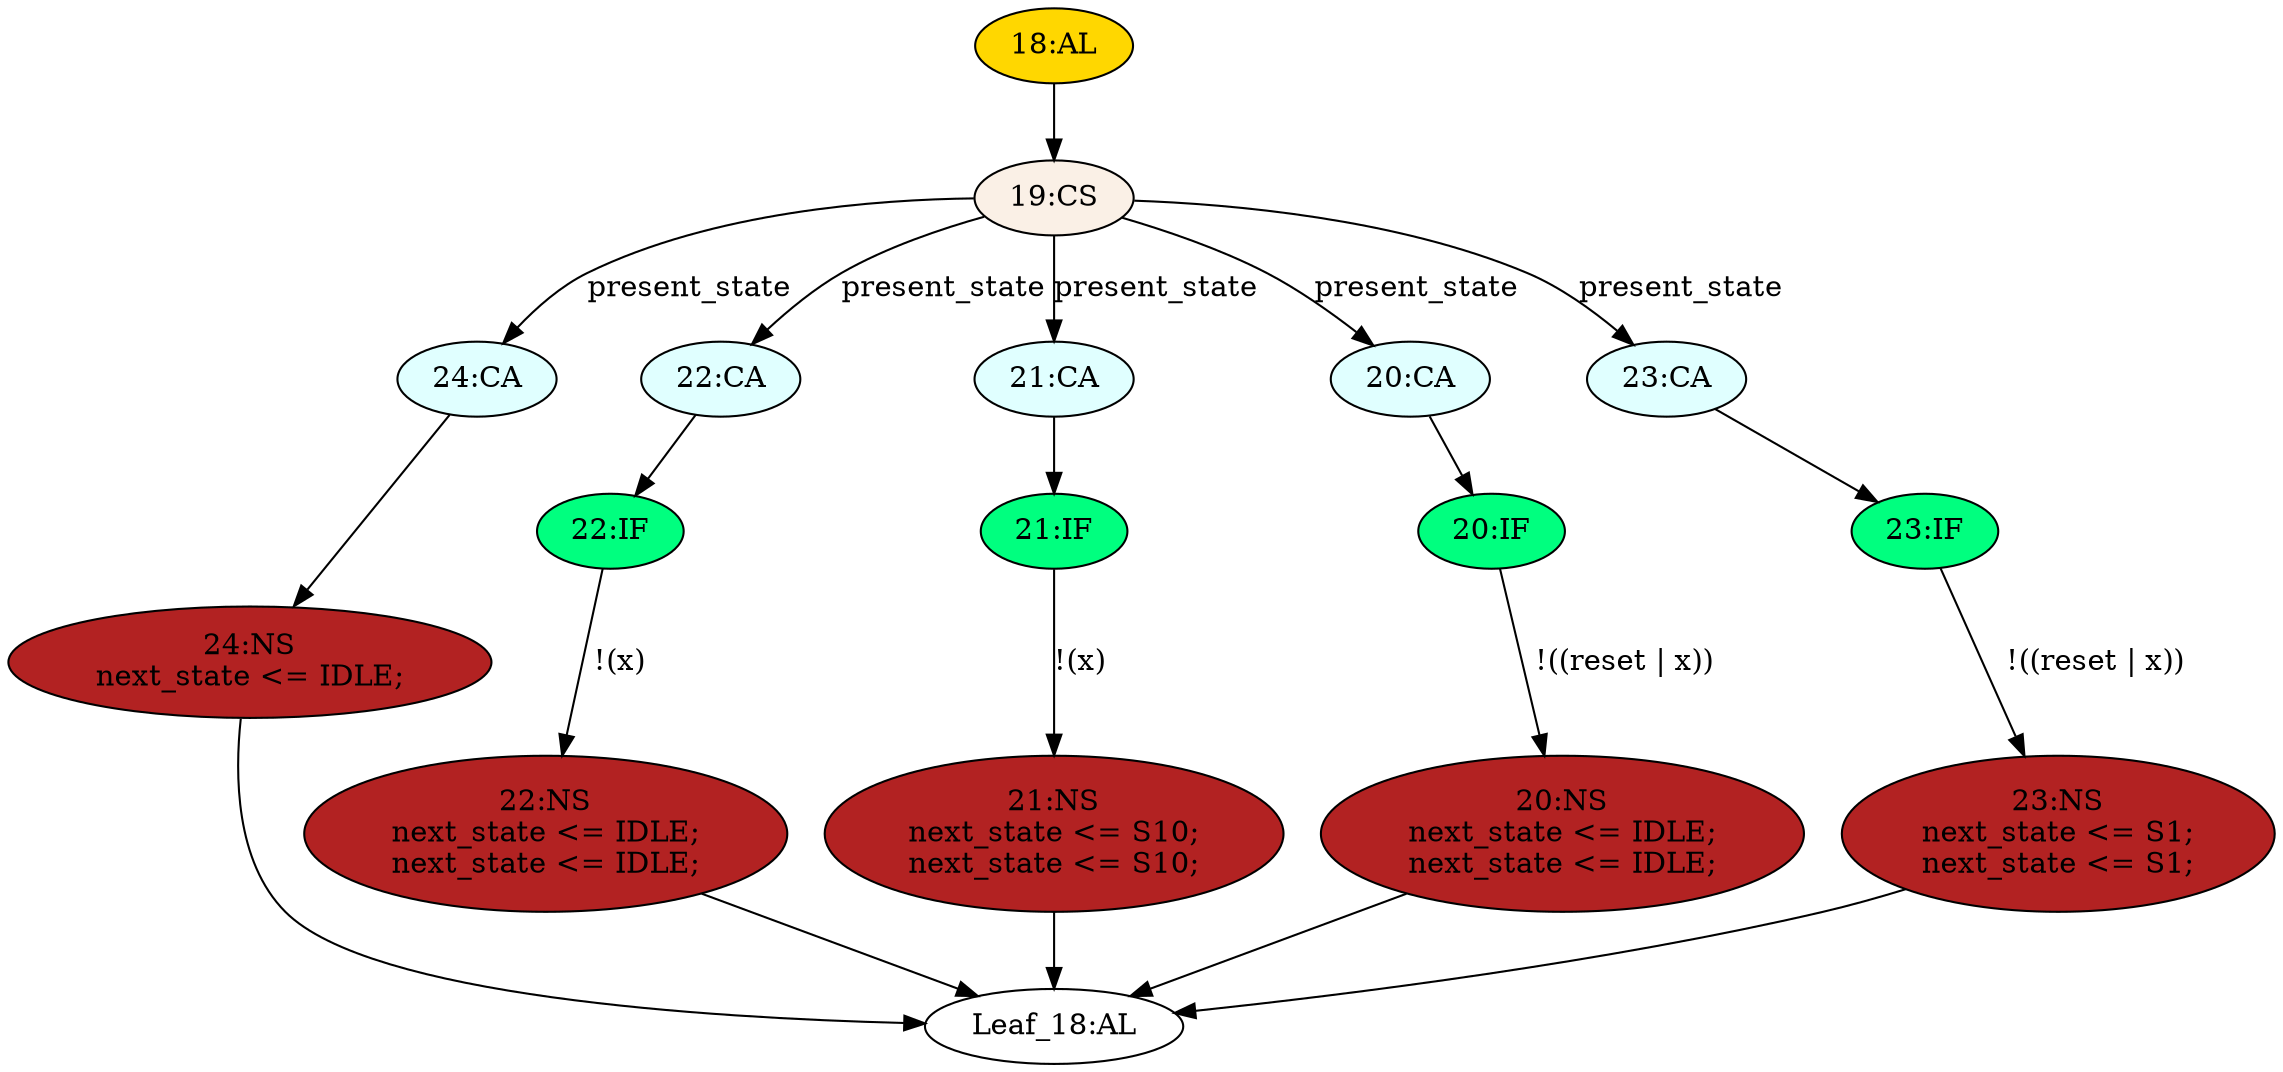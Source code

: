strict digraph "" {
	node [label="\N"];
	"24:CA"	[ast="<pyverilog.vparser.ast.Case object at 0x7f45d2cba650>",
		fillcolor=lightcyan,
		label="24:CA",
		statements="[]",
		style=filled,
		typ=Case];
	"24:NS"	[ast="<pyverilog.vparser.ast.NonblockingSubstitution object at 0x7f45d2cba690>",
		fillcolor=firebrick,
		label="24:NS
next_state <= IDLE;",
		statements="[<pyverilog.vparser.ast.NonblockingSubstitution object at 0x7f45d2cba690>]",
		style=filled,
		typ=NonblockingSubstitution];
	"24:CA" -> "24:NS"	[cond="[]",
		lineno=None];
	"22:IF"	[ast="<pyverilog.vparser.ast.IfStatement object at 0x7f45d2cba7d0>",
		fillcolor=springgreen,
		label="22:IF",
		statements="[]",
		style=filled,
		typ=IfStatement];
	"22:NS"	[ast="<pyverilog.vparser.ast.NonblockingSubstitution object at 0x7f45d2cba810>",
		fillcolor=firebrick,
		label="22:NS
next_state <= IDLE;
next_state <= IDLE;",
		statements="[<pyverilog.vparser.ast.NonblockingSubstitution object at 0x7f45d2cba810>, <pyverilog.vparser.ast.NonblockingSubstitution object \
at 0x7f45d2cba810>]",
		style=filled,
		typ=NonblockingSubstitution];
	"22:IF" -> "22:NS"	[cond="['x']",
		label="!(x)",
		lineno=22];
	"23:NS"	[ast="<pyverilog.vparser.ast.NonblockingSubstitution object at 0x7f45d2cbaad0>",
		fillcolor=firebrick,
		label="23:NS
next_state <= S1;
next_state <= S1;",
		statements="[<pyverilog.vparser.ast.NonblockingSubstitution object at 0x7f45d2cbaad0>, <pyverilog.vparser.ast.NonblockingSubstitution object \
at 0x7f45d2cbaad0>]",
		style=filled,
		typ=NonblockingSubstitution];
	"Leaf_18:AL"	[def_var="['next_state']",
		label="Leaf_18:AL"];
	"23:NS" -> "Leaf_18:AL"	[cond="[]",
		lineno=None];
	"23:IF"	[ast="<pyverilog.vparser.ast.IfStatement object at 0x7f45d2cbacd0>",
		fillcolor=springgreen,
		label="23:IF",
		statements="[]",
		style=filled,
		typ=IfStatement];
	"23:IF" -> "23:NS"	[cond="['reset', 'x']",
		label="!((reset | x))",
		lineno=23];
	"22:CA"	[ast="<pyverilog.vparser.ast.Case object at 0x7f45d2cbac50>",
		fillcolor=lightcyan,
		label="22:CA",
		statements="[]",
		style=filled,
		typ=Case];
	"22:CA" -> "22:IF"	[cond="[]",
		lineno=None];
	"21:CA"	[ast="<pyverilog.vparser.ast.Case object at 0x7f45d2cbaf10>",
		fillcolor=lightcyan,
		label="21:CA",
		statements="[]",
		style=filled,
		typ=Case];
	"21:IF"	[ast="<pyverilog.vparser.ast.IfStatement object at 0x7f45d2cbaf90>",
		fillcolor=springgreen,
		label="21:IF",
		statements="[]",
		style=filled,
		typ=IfStatement];
	"21:CA" -> "21:IF"	[cond="[]",
		lineno=None];
	"21:NS"	[ast="<pyverilog.vparser.ast.NonblockingSubstitution object at 0x7f45d2cbafd0>",
		fillcolor=firebrick,
		label="21:NS
next_state <= S10;
next_state <= S10;",
		statements="[<pyverilog.vparser.ast.NonblockingSubstitution object at 0x7f45d2cbafd0>, <pyverilog.vparser.ast.NonblockingSubstitution object \
at 0x7f45d2cbafd0>]",
		style=filled,
		typ=NonblockingSubstitution];
	"21:IF" -> "21:NS"	[cond="['x']",
		label="!(x)",
		lineno=21];
	"20:IF"	[ast="<pyverilog.vparser.ast.IfStatement object at 0x7f45d2cba150>",
		fillcolor=springgreen,
		label="20:IF",
		statements="[]",
		style=filled,
		typ=IfStatement];
	"20:NS"	[ast="<pyverilog.vparser.ast.NonblockingSubstitution object at 0x7f45d2cba290>",
		fillcolor=firebrick,
		label="20:NS
next_state <= IDLE;
next_state <= IDLE;",
		statements="[<pyverilog.vparser.ast.NonblockingSubstitution object at 0x7f45d2cba290>, <pyverilog.vparser.ast.NonblockingSubstitution object \
at 0x7f45d2cba290>]",
		style=filled,
		typ=NonblockingSubstitution];
	"20:IF" -> "20:NS"	[cond="['reset', 'x']",
		label="!((reset | x))",
		lineno=20];
	"22:NS" -> "Leaf_18:AL"	[cond="[]",
		lineno=None];
	"20:NS" -> "Leaf_18:AL"	[cond="[]",
		lineno=None];
	"20:CA"	[ast="<pyverilog.vparser.ast.Case object at 0x7f45d2559390>",
		fillcolor=lightcyan,
		label="20:CA",
		statements="[]",
		style=filled,
		typ=Case];
	"20:CA" -> "20:IF"	[cond="[]",
		lineno=None];
	"18:AL"	[ast="<pyverilog.vparser.ast.Always object at 0x7f45d2559490>",
		clk_sens=True,
		fillcolor=gold,
		label="18:AL",
		sens="['clk']",
		statements="[]",
		style=filled,
		typ=Always,
		use_var="['reset', 'x', 'present_state']"];
	"19:CS"	[ast="<pyverilog.vparser.ast.CaseStatement object at 0x7f45d25595d0>",
		fillcolor=linen,
		label="19:CS",
		statements="[]",
		style=filled,
		typ=CaseStatement];
	"18:AL" -> "19:CS"	[cond="[]",
		lineno=None];
	"24:NS" -> "Leaf_18:AL"	[cond="[]",
		lineno=None];
	"23:CA"	[ast="<pyverilog.vparser.ast.Case object at 0x7f45d25592d0>",
		fillcolor=lightcyan,
		label="23:CA",
		statements="[]",
		style=filled,
		typ=Case];
	"23:CA" -> "23:IF"	[cond="[]",
		lineno=None];
	"19:CS" -> "24:CA"	[cond="['present_state']",
		label=present_state,
		lineno=19];
	"19:CS" -> "22:CA"	[cond="['present_state']",
		label=present_state,
		lineno=19];
	"19:CS" -> "21:CA"	[cond="['present_state']",
		label=present_state,
		lineno=19];
	"19:CS" -> "20:CA"	[cond="['present_state']",
		label=present_state,
		lineno=19];
	"19:CS" -> "23:CA"	[cond="['present_state']",
		label=present_state,
		lineno=19];
	"21:NS" -> "Leaf_18:AL"	[cond="[]",
		lineno=None];
}
